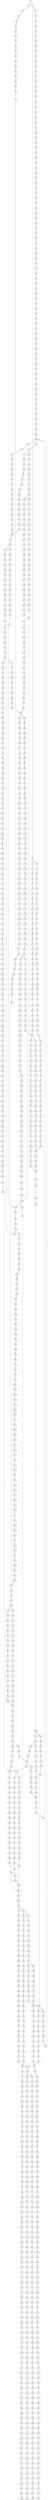 strict digraph  {
	S0 -> S1 [ label = T ];
	S0 -> S2 [ label = G ];
	S1 -> S3 [ label = G ];
	S1 -> S4 [ label = C ];
	S2 -> S5 [ label = T ];
	S3 -> S6 [ label = A ];
	S4 -> S7 [ label = C ];
	S4 -> S8 [ label = T ];
	S5 -> S9 [ label = C ];
	S6 -> S10 [ label = C ];
	S7 -> S11 [ label = C ];
	S8 -> S12 [ label = C ];
	S9 -> S13 [ label = C ];
	S10 -> S14 [ label = T ];
	S11 -> S15 [ label = T ];
	S12 -> S16 [ label = T ];
	S13 -> S17 [ label = G ];
	S14 -> S18 [ label = G ];
	S15 -> S19 [ label = T ];
	S16 -> S20 [ label = C ];
	S17 -> S21 [ label = C ];
	S18 -> S22 [ label = T ];
	S19 -> S23 [ label = C ];
	S20 -> S24 [ label = C ];
	S21 -> S25 [ label = C ];
	S22 -> S26 [ label = A ];
	S23 -> S27 [ label = G ];
	S24 -> S28 [ label = G ];
	S25 -> S29 [ label = G ];
	S26 -> S30 [ label = C ];
	S27 -> S31 [ label = C ];
	S28 -> S32 [ label = T ];
	S29 -> S33 [ label = C ];
	S30 -> S34 [ label = A ];
	S31 -> S35 [ label = A ];
	S32 -> S36 [ label = A ];
	S33 -> S37 [ label = A ];
	S34 -> S38 [ label = C ];
	S35 -> S39 [ label = C ];
	S36 -> S40 [ label = C ];
	S37 -> S41 [ label = C ];
	S38 -> S42 [ label = T ];
	S39 -> S43 [ label = G ];
	S40 -> S44 [ label = A ];
	S41 -> S45 [ label = G ];
	S42 -> S46 [ label = T ];
	S43 -> S47 [ label = T ];
	S44 -> S48 [ label = T ];
	S45 -> S49 [ label = C ];
	S46 -> S50 [ label = G ];
	S47 -> S51 [ label = G ];
	S48 -> S52 [ label = G ];
	S49 -> S53 [ label = G ];
	S50 -> S54 [ label = G ];
	S51 -> S55 [ label = G ];
	S52 -> S56 [ label = G ];
	S53 -> S57 [ label = C ];
	S54 -> S58 [ label = A ];
	S55 -> S59 [ label = C ];
	S56 -> S60 [ label = C ];
	S57 -> S61 [ label = A ];
	S58 -> S62 [ label = G ];
	S59 -> S63 [ label = G ];
	S60 -> S64 [ label = G ];
	S61 -> S65 [ label = G ];
	S62 -> S66 [ label = A ];
	S63 -> S67 [ label = T ];
	S64 -> S68 [ label = C ];
	S65 -> S69 [ label = C ];
	S66 -> S70 [ label = C ];
	S67 -> S71 [ label = C ];
	S68 -> S72 [ label = C ];
	S69 -> S73 [ label = C ];
	S70 -> S74 [ label = C ];
	S71 -> S75 [ label = C ];
	S72 -> S76 [ label = C ];
	S73 -> S77 [ label = G ];
	S74 -> S78 [ label = C ];
	S75 -> S79 [ label = C ];
	S76 -> S80 [ label = C ];
	S77 -> S81 [ label = G ];
	S78 -> S82 [ label = C ];
	S79 -> S83 [ label = C ];
	S80 -> S84 [ label = C ];
	S81 -> S85 [ label = C ];
	S81 -> S86 [ label = T ];
	S82 -> S87 [ label = C ];
	S83 -> S88 [ label = A ];
	S84 -> S89 [ label = A ];
	S85 -> S90 [ label = A ];
	S86 -> S91 [ label = G ];
	S87 -> S92 [ label = C ];
	S88 -> S93 [ label = C ];
	S89 -> S94 [ label = C ];
	S90 -> S95 [ label = C ];
	S91 -> S96 [ label = G ];
	S92 -> S97 [ label = T ];
	S93 -> S98 [ label = T ];
	S94 -> S99 [ label = T ];
	S95 -> S100 [ label = T ];
	S96 -> S101 [ label = A ];
	S97 -> S102 [ label = T ];
	S98 -> S103 [ label = T ];
	S99 -> S104 [ label = T ];
	S100 -> S105 [ label = T ];
	S101 -> S106 [ label = A ];
	S102 -> S107 [ label = C ];
	S103 -> S108 [ label = G ];
	S104 -> S109 [ label = T ];
	S105 -> S110 [ label = C ];
	S106 -> S111 [ label = G ];
	S107 -> S112 [ label = A ];
	S108 -> S113 [ label = A ];
	S109 -> S114 [ label = A ];
	S110 -> S115 [ label = A ];
	S111 -> S116 [ label = A ];
	S112 -> S117 [ label = G ];
	S113 -> S118 [ label = G ];
	S114 -> S119 [ label = G ];
	S115 -> S120 [ label = G ];
	S116 -> S121 [ label = A ];
	S117 -> S122 [ label = A ];
	S118 -> S123 [ label = C ];
	S119 -> S124 [ label = C ];
	S120 -> S125 [ label = C ];
	S121 -> S126 [ label = C ];
	S122 -> S127 [ label = G ];
	S123 -> S128 [ label = C ];
	S124 -> S129 [ label = C ];
	S125 -> S130 [ label = C ];
	S126 -> S131 [ label = G ];
	S127 -> S132 [ label = G ];
	S128 -> S133 [ label = G ];
	S129 -> S134 [ label = G ];
	S130 -> S135 [ label = G ];
	S131 -> S136 [ label = G ];
	S132 -> S137 [ label = T ];
	S133 -> S138 [ label = C ];
	S134 -> S139 [ label = T ];
	S135 -> S140 [ label = C ];
	S136 -> S141 [ label = C ];
	S137 -> S142 [ label = C ];
	S138 -> S143 [ label = C ];
	S139 -> S144 [ label = C ];
	S140 -> S145 [ label = C ];
	S141 -> S146 [ label = A ];
	S142 -> S147 [ label = C ];
	S143 -> S148 [ label = C ];
	S144 -> S149 [ label = C ];
	S145 -> S150 [ label = C ];
	S146 -> S151 [ label = C ];
	S147 -> S152 [ label = C ];
	S148 -> S153 [ label = C ];
	S149 -> S154 [ label = C ];
	S150 -> S155 [ label = C ];
	S151 -> S156 [ label = C ];
	S151 -> S157 [ label = T ];
	S152 -> S158 [ label = T ];
	S153 -> S159 [ label = T ];
	S154 -> S160 [ label = A ];
	S155 -> S159 [ label = T ];
	S156 -> S161 [ label = G ];
	S157 -> S162 [ label = G ];
	S158 -> S163 [ label = T ];
	S159 -> S164 [ label = T ];
	S159 -> S165 [ label = C ];
	S160 -> S166 [ label = C ];
	S161 -> S167 [ label = G ];
	S162 -> S168 [ label = G ];
	S163 -> S169 [ label = C ];
	S164 -> S170 [ label = C ];
	S165 -> S171 [ label = C ];
	S166 -> S172 [ label = C ];
	S167 -> S173 [ label = G ];
	S168 -> S174 [ label = G ];
	S169 -> S175 [ label = T ];
	S170 -> S176 [ label = A ];
	S171 -> S177 [ label = A ];
	S172 -> S178 [ label = A ];
	S173 -> S179 [ label = A ];
	S174 -> S180 [ label = A ];
	S175 -> S181 [ label = C ];
	S176 -> S182 [ label = C ];
	S177 -> S183 [ label = C ];
	S178 -> S184 [ label = C ];
	S179 -> S185 [ label = A ];
	S180 -> S186 [ label = A ];
	S181 -> S187 [ label = G ];
	S182 -> S188 [ label = G ];
	S183 -> S189 [ label = C ];
	S184 -> S190 [ label = C ];
	S185 -> S191 [ label = T ];
	S186 -> S192 [ label = C ];
	S187 -> S193 [ label = T ];
	S188 -> S194 [ label = C ];
	S189 -> S195 [ label = C ];
	S190 -> S196 [ label = G ];
	S191 -> S197 [ label = T ];
	S192 -> S198 [ label = T ];
	S193 -> S199 [ label = A ];
	S194 -> S200 [ label = T ];
	S195 -> S201 [ label = G ];
	S196 -> S202 [ label = A ];
	S197 -> S203 [ label = G ];
	S198 -> S204 [ label = G ];
	S199 -> S205 [ label = C ];
	S200 -> S206 [ label = C ];
	S201 -> S207 [ label = C ];
	S202 -> S208 [ label = T ];
	S203 -> S209 [ label = A ];
	S204 -> S210 [ label = G ];
	S205 -> S211 [ label = G ];
	S206 -> S212 [ label = C ];
	S207 -> S213 [ label = C ];
	S208 -> S214 [ label = C ];
	S209 -> S215 [ label = A ];
	S210 -> S216 [ label = A ];
	S211 -> S217 [ label = G ];
	S212 -> S218 [ label = G ];
	S213 -> S219 [ label = G ];
	S214 -> S220 [ label = G ];
	S215 -> S221 [ label = C ];
	S216 -> S222 [ label = C ];
	S217 -> S223 [ label = C ];
	S218 -> S224 [ label = G ];
	S219 -> S225 [ label = G ];
	S220 -> S226 [ label = G ];
	S221 -> S227 [ label = C ];
	S222 -> S228 [ label = C ];
	S223 -> S229 [ label = T ];
	S224 -> S230 [ label = T ];
	S225 -> S231 [ label = T ];
	S226 -> S232 [ label = T ];
	S227 -> S233 [ label = C ];
	S228 -> S234 [ label = C ];
	S229 -> S235 [ label = A ];
	S230 -> S236 [ label = T ];
	S231 -> S237 [ label = C ];
	S232 -> S238 [ label = T ];
	S233 -> S239 [ label = G ];
	S234 -> S240 [ label = G ];
	S235 -> S241 [ label = C ];
	S236 -> S242 [ label = G ];
	S237 -> S243 [ label = C ];
	S238 -> S244 [ label = C ];
	S239 -> S245 [ label = T ];
	S240 -> S246 [ label = T ];
	S241 -> S247 [ label = T ];
	S242 -> S248 [ label = C ];
	S243 -> S249 [ label = C ];
	S244 -> S250 [ label = C ];
	S245 -> S251 [ label = C ];
	S246 -> S252 [ label = C ];
	S247 -> S253 [ label = G ];
	S248 -> S254 [ label = A ];
	S249 -> S255 [ label = A ];
	S250 -> S256 [ label = A ];
	S251 -> S257 [ label = T ];
	S252 -> S258 [ label = T ];
	S253 -> S259 [ label = G ];
	S254 -> S260 [ label = C ];
	S255 -> S261 [ label = G ];
	S256 -> S262 [ label = G ];
	S257 -> S263 [ label = C ];
	S258 -> S264 [ label = C ];
	S259 -> S265 [ label = T ];
	S260 -> S266 [ label = T ];
	S261 -> S267 [ label = T ];
	S262 -> S268 [ label = T ];
	S263 -> S269 [ label = G ];
	S264 -> S269 [ label = G ];
	S265 -> S270 [ label = G ];
	S266 -> S271 [ label = G ];
	S267 -> S272 [ label = G ];
	S268 -> S273 [ label = G ];
	S269 -> S274 [ label = G ];
	S270 -> S275 [ label = C ];
	S271 -> S276 [ label = G ];
	S272 -> S277 [ label = G ];
	S273 -> S278 [ label = G ];
	S274 -> S279 [ label = C ];
	S275 -> S280 [ label = T ];
	S276 -> S281 [ label = T ];
	S277 -> S282 [ label = T ];
	S278 -> S283 [ label = T ];
	S279 -> S284 [ label = A ];
	S280 -> S285 [ label = A ];
	S281 -> S286 [ label = C ];
	S282 -> S287 [ label = C ];
	S283 -> S288 [ label = C ];
	S284 -> S289 [ label = C ];
	S285 -> S290 [ label = C ];
	S286 -> S291 [ label = G ];
	S287 -> S292 [ label = G ];
	S288 -> S292 [ label = G ];
	S289 -> S293 [ label = C ];
	S290 -> S294 [ label = T ];
	S291 -> S295 [ label = T ];
	S292 -> S296 [ label = T ];
	S293 -> S297 [ label = G ];
	S294 -> S298 [ label = G ];
	S295 -> S299 [ label = C ];
	S296 -> S300 [ label = C ];
	S297 -> S301 [ label = A ];
	S298 -> S302 [ label = T ];
	S299 -> S303 [ label = C ];
	S300 -> S304 [ label = C ];
	S301 -> S305 [ label = G ];
	S301 -> S306 [ label = A ];
	S302 -> S307 [ label = A ];
	S303 -> S308 [ label = G ];
	S304 -> S308 [ label = G ];
	S305 -> S309 [ label = T ];
	S306 -> S310 [ label = T ];
	S307 -> S311 [ label = A ];
	S308 -> S312 [ label = T ];
	S309 -> S313 [ label = C ];
	S310 -> S314 [ label = G ];
	S311 -> S315 [ label = C ];
	S312 -> S316 [ label = C ];
	S313 -> S317 [ label = C ];
	S314 -> S318 [ label = T ];
	S315 -> S319 [ label = A ];
	S316 -> S320 [ label = A ];
	S317 -> S321 [ label = A ];
	S317 -> S322 [ label = T ];
	S318 -> S323 [ label = A ];
	S319 -> S324 [ label = C ];
	S320 -> S325 [ label = C ];
	S321 -> S326 [ label = G ];
	S322 -> S327 [ label = C ];
	S323 -> S328 [ label = G ];
	S324 -> S329 [ label = A ];
	S325 -> S330 [ label = C ];
	S326 -> S331 [ label = T ];
	S326 -> S332 [ label = C ];
	S327 -> S333 [ label = G ];
	S328 -> S334 [ label = T ];
	S329 -> S335 [ label = C ];
	S330 -> S336 [ label = C ];
	S330 -> S337 [ label = G ];
	S331 -> S338 [ label = A ];
	S332 -> S339 [ label = T ];
	S333 -> S340 [ label = A ];
	S334 -> S341 [ label = T ];
	S335 -> S342 [ label = G ];
	S336 -> S343 [ label = T ];
	S337 -> S344 [ label = A ];
	S338 -> S345 [ label = G ];
	S339 -> S346 [ label = T ];
	S340 -> S347 [ label = A ];
	S341 -> S348 [ label = T ];
	S342 -> S349 [ label = C ];
	S343 -> S350 [ label = G ];
	S344 -> S351 [ label = A ];
	S344 -> S352 [ label = G ];
	S345 -> S353 [ label = G ];
	S346 -> S354 [ label = C ];
	S347 -> S355 [ label = C ];
	S348 -> S356 [ label = C ];
	S349 -> S357 [ label = T ];
	S350 -> S358 [ label = T ];
	S351 -> S359 [ label = T ];
	S352 -> S360 [ label = T ];
	S353 -> S361 [ label = G ];
	S354 -> S362 [ label = A ];
	S355 -> S363 [ label = T ];
	S356 -> S364 [ label = A ];
	S357 -> S365 [ label = C ];
	S358 -> S366 [ label = C ];
	S359 -> S367 [ label = C ];
	S360 -> S368 [ label = C ];
	S361 -> S369 [ label = T ];
	S362 -> S370 [ label = C ];
	S363 -> S371 [ label = T ];
	S364 -> S372 [ label = C ];
	S365 -> S373 [ label = C ];
	S366 -> S374 [ label = C ];
	S367 -> S375 [ label = C ];
	S368 -> S317 [ label = C ];
	S369 -> S376 [ label = C ];
	S370 -> S377 [ label = G ];
	S371 -> S378 [ label = C ];
	S372 -> S379 [ label = T ];
	S373 -> S380 [ label = T ];
	S374 -> S381 [ label = T ];
	S375 -> S382 [ label = T ];
	S376 -> S383 [ label = A ];
	S377 -> S384 [ label = C ];
	S378 -> S385 [ label = A ];
	S379 -> S386 [ label = C ];
	S380 -> S387 [ label = A ];
	S381 -> S388 [ label = T ];
	S382 -> S389 [ label = C ];
	S383 -> S390 [ label = C ];
	S384 -> S391 [ label = C ];
	S385 -> S392 [ label = A ];
	S386 -> S393 [ label = C ];
	S387 -> S394 [ label = G ];
	S388 -> S395 [ label = G ];
	S389 -> S396 [ label = G ];
	S390 -> S397 [ label = T ];
	S391 -> S398 [ label = C ];
	S392 -> S399 [ label = C ];
	S393 -> S400 [ label = T ];
	S394 -> S401 [ label = A ];
	S395 -> S402 [ label = A ];
	S395 -> S403 [ label = T ];
	S396 -> S404 [ label = A ];
	S397 -> S405 [ label = C ];
	S398 -> S406 [ label = T ];
	S399 -> S407 [ label = C ];
	S399 -> S408 [ label = T ];
	S400 -> S409 [ label = T ];
	S401 -> S410 [ label = A ];
	S402 -> S411 [ label = A ];
	S403 -> S412 [ label = A ];
	S404 -> S413 [ label = A ];
	S405 -> S414 [ label = G ];
	S406 -> S415 [ label = T ];
	S407 -> S416 [ label = G ];
	S408 -> S417 [ label = G ];
	S409 -> S418 [ label = T ];
	S410 -> S419 [ label = C ];
	S411 -> S420 [ label = C ];
	S412 -> S421 [ label = G ];
	S413 -> S422 [ label = C ];
	S414 -> S423 [ label = C ];
	S415 -> S424 [ label = C ];
	S416 -> S425 [ label = G ];
	S417 -> S426 [ label = G ];
	S417 -> S427 [ label = C ];
	S418 -> S428 [ label = C ];
	S419 -> S429 [ label = T ];
	S420 -> S430 [ label = T ];
	S421 -> S431 [ label = G ];
	S422 -> S363 [ label = T ];
	S423 -> S432 [ label = T ];
	S424 -> S433 [ label = A ];
	S425 -> S434 [ label = C ];
	S426 -> S435 [ label = C ];
	S427 -> S436 [ label = C ];
	S428 -> S437 [ label = A ];
	S429 -> S438 [ label = T ];
	S430 -> S439 [ label = T ];
	S431 -> S440 [ label = A ];
	S432 -> S441 [ label = T ];
	S433 -> S442 [ label = T ];
	S434 -> S443 [ label = C ];
	S435 -> S444 [ label = C ];
	S436 -> S445 [ label = C ];
	S437 -> S446 [ label = T ];
	S438 -> S447 [ label = C ];
	S439 -> S448 [ label = C ];
	S440 -> S449 [ label = G ];
	S441 -> S450 [ label = C ];
	S442 -> S451 [ label = C ];
	S443 -> S452 [ label = C ];
	S444 -> S453 [ label = C ];
	S445 -> S454 [ label = T ];
	S446 -> S455 [ label = C ];
	S447 -> S456 [ label = A ];
	S448 -> S457 [ label = A ];
	S449 -> S458 [ label = A ];
	S450 -> S459 [ label = A ];
	S451 -> S460 [ label = C ];
	S452 -> S461 [ label = A ];
	S453 -> S462 [ label = A ];
	S454 -> S463 [ label = A ];
	S455 -> S464 [ label = C ];
	S456 -> S465 [ label = A ];
	S457 -> S466 [ label = A ];
	S458 -> S467 [ label = G ];
	S459 -> S468 [ label = T ];
	S460 -> S469 [ label = A ];
	S461 -> S470 [ label = G ];
	S462 -> S471 [ label = G ];
	S463 -> S472 [ label = G ];
	S464 -> S473 [ label = A ];
	S465 -> S399 [ label = C ];
	S466 -> S399 [ label = C ];
	S467 -> S474 [ label = G ];
	S468 -> S475 [ label = C ];
	S469 -> S476 [ label = G ];
	S470 -> S477 [ label = T ];
	S471 -> S478 [ label = G ];
	S472 -> S479 [ label = G ];
	S473 -> S480 [ label = G ];
	S474 -> S481 [ label = T ];
	S475 -> S482 [ label = C ];
	S476 -> S483 [ label = A ];
	S477 -> S484 [ label = T ];
	S478 -> S485 [ label = T ];
	S479 -> S486 [ label = T ];
	S480 -> S483 [ label = A ];
	S481 -> S487 [ label = C ];
	S482 -> S488 [ label = A ];
	S483 -> S489 [ label = A ];
	S484 -> S490 [ label = G ];
	S485 -> S491 [ label = G ];
	S486 -> S492 [ label = G ];
	S487 -> S493 [ label = C ];
	S488 -> S476 [ label = G ];
	S489 -> S494 [ label = C ];
	S490 -> S495 [ label = T ];
	S491 -> S496 [ label = C ];
	S491 -> S497 [ label = G ];
	S492 -> S498 [ label = T ];
	S493 -> S499 [ label = C ];
	S494 -> S500 [ label = C ];
	S495 -> S501 [ label = G ];
	S496 -> S502 [ label = G ];
	S497 -> S503 [ label = G ];
	S498 -> S504 [ label = G ];
	S499 -> S505 [ label = A ];
	S499 -> S506 [ label = G ];
	S500 -> S507 [ label = A ];
	S500 -> S508 [ label = G ];
	S501 -> S509 [ label = C ];
	S502 -> S510 [ label = C ];
	S503 -> S511 [ label = C ];
	S504 -> S512 [ label = C ];
	S505 -> S513 [ label = G ];
	S506 -> S514 [ label = G ];
	S507 -> S515 [ label = G ];
	S507 -> S516 [ label = C ];
	S508 -> S517 [ label = G ];
	S509 -> S518 [ label = G ];
	S510 -> S519 [ label = G ];
	S511 -> S520 [ label = T ];
	S512 -> S521 [ label = G ];
	S513 -> S522 [ label = A ];
	S514 -> S523 [ label = A ];
	S515 -> S524 [ label = A ];
	S516 -> S525 [ label = C ];
	S517 -> S526 [ label = A ];
	S518 -> S527 [ label = T ];
	S519 -> S528 [ label = T ];
	S520 -> S529 [ label = T ];
	S521 -> S530 [ label = T ];
	S522 -> S531 [ label = G ];
	S523 -> S532 [ label = G ];
	S524 -> S533 [ label = C ];
	S525 -> S534 [ label = A ];
	S526 -> S535 [ label = C ];
	S527 -> S536 [ label = C ];
	S528 -> S537 [ label = C ];
	S529 -> S538 [ label = C ];
	S530 -> S539 [ label = C ];
	S531 -> S540 [ label = C ];
	S532 -> S541 [ label = G ];
	S533 -> S542 [ label = T ];
	S534 -> S543 [ label = C ];
	S535 -> S544 [ label = G ];
	S536 -> S545 [ label = G ];
	S537 -> S546 [ label = G ];
	S538 -> S547 [ label = G ];
	S539 -> S548 [ label = G ];
	S540 -> S549 [ label = C ];
	S541 -> S550 [ label = C ];
	S542 -> S551 [ label = C ];
	S543 -> S552 [ label = C ];
	S544 -> S553 [ label = C ];
	S545 -> S554 [ label = A ];
	S546 -> S555 [ label = T ];
	S547 -> S556 [ label = A ];
	S548 -> S554 [ label = A ];
	S549 -> S557 [ label = A ];
	S550 -> S558 [ label = G ];
	S551 -> S559 [ label = C ];
	S552 -> S560 [ label = C ];
	S553 -> S561 [ label = C ];
	S554 -> S562 [ label = A ];
	S555 -> S563 [ label = G ];
	S556 -> S564 [ label = A ];
	S557 -> S565 [ label = C ];
	S558 -> S566 [ label = T ];
	S559 -> S567 [ label = C ];
	S560 -> S568 [ label = C ];
	S561 -> S569 [ label = C ];
	S562 -> S570 [ label = C ];
	S563 -> S571 [ label = C ];
	S564 -> S572 [ label = C ];
	S565 -> S573 [ label = G ];
	S566 -> S574 [ label = G ];
	S567 -> S575 [ label = A ];
	S568 -> S576 [ label = T ];
	S569 -> S577 [ label = A ];
	S570 -> S578 [ label = C ];
	S570 -> S579 [ label = A ];
	S571 -> S580 [ label = A ];
	S572 -> S581 [ label = A ];
	S573 -> S582 [ label = G ];
	S574 -> S583 [ label = G ];
	S575 -> S584 [ label = T ];
	S576 -> S585 [ label = T ];
	S577 -> S586 [ label = T ];
	S578 -> S587 [ label = T ];
	S579 -> S588 [ label = C ];
	S580 -> S589 [ label = T ];
	S581 -> S590 [ label = C ];
	S582 -> S591 [ label = T ];
	S583 -> S592 [ label = T ];
	S584 -> S593 [ label = C ];
	S585 -> S594 [ label = C ];
	S586 -> S595 [ label = C ];
	S587 -> S596 [ label = T ];
	S588 -> S597 [ label = C ];
	S589 -> S598 [ label = C ];
	S590 -> S599 [ label = G ];
	S591 -> S600 [ label = T ];
	S592 -> S601 [ label = A ];
	S593 -> S602 [ label = T ];
	S594 -> S603 [ label = C ];
	S594 -> S604 [ label = G ];
	S595 -> S605 [ label = G ];
	S596 -> S606 [ label = C ];
	S597 -> S607 [ label = C ];
	S598 -> S608 [ label = C ];
	S599 -> S609 [ label = C ];
	S600 -> S610 [ label = A ];
	S601 -> S611 [ label = T ];
	S602 -> S612 [ label = G ];
	S603 -> S613 [ label = T ];
	S604 -> S614 [ label = A ];
	S605 -> S615 [ label = T ];
	S606 -> S616 [ label = G ];
	S607 -> S617 [ label = G ];
	S608 -> S618 [ label = G ];
	S609 -> S619 [ label = G ];
	S610 -> S620 [ label = C ];
	S611 -> S621 [ label = G ];
	S612 -> S622 [ label = C ];
	S613 -> S623 [ label = G ];
	S614 -> S624 [ label = T ];
	S615 -> S625 [ label = C ];
	S616 -> S626 [ label = T ];
	S617 -> S627 [ label = T ];
	S618 -> S628 [ label = C ];
	S619 -> S629 [ label = C ];
	S620 -> S630 [ label = T ];
	S621 -> S631 [ label = A ];
	S622 -> S632 [ label = C ];
	S623 -> S633 [ label = T ];
	S624 -> S634 [ label = C ];
	S625 -> S635 [ label = C ];
	S626 -> S636 [ label = A ];
	S627 -> S637 [ label = A ];
	S628 -> S638 [ label = A ];
	S629 -> S639 [ label = A ];
	S630 -> S640 [ label = G ];
	S631 -> S641 [ label = G ];
	S632 -> S642 [ label = A ];
	S633 -> S643 [ label = C ];
	S634 -> S644 [ label = G ];
	S635 -> S645 [ label = T ];
	S636 -> S646 [ label = C ];
	S637 -> S647 [ label = C ];
	S638 -> S648 [ label = C ];
	S639 -> S649 [ label = C ];
	S640 -> S650 [ label = C ];
	S641 -> S651 [ label = C ];
	S642 -> S652 [ label = G ];
	S643 -> S653 [ label = C ];
	S644 -> S654 [ label = T ];
	S645 -> S655 [ label = C ];
	S646 -> S656 [ label = T ];
	S647 -> S657 [ label = G ];
	S648 -> S658 [ label = G ];
	S649 -> S659 [ label = G ];
	S650 -> S660 [ label = A ];
	S651 -> S661 [ label = G ];
	S652 -> S662 [ label = T ];
	S653 -> S663 [ label = T ];
	S654 -> S664 [ label = T ];
	S655 -> S665 [ label = T ];
	S656 -> S666 [ label = T ];
	S657 -> S667 [ label = T ];
	S658 -> S668 [ label = T ];
	S659 -> S669 [ label = T ];
	S660 -> S670 [ label = G ];
	S661 -> S671 [ label = G ];
	S662 -> S672 [ label = C ];
	S663 -> S673 [ label = T ];
	S664 -> S674 [ label = T ];
	S665 -> S675 [ label = T ];
	S666 -> S676 [ label = C ];
	S667 -> S677 [ label = C ];
	S668 -> S678 [ label = C ];
	S669 -> S679 [ label = C ];
	S670 -> S680 [ label = A ];
	S671 -> S681 [ label = T ];
	S672 -> S682 [ label = G ];
	S673 -> S395 [ label = G ];
	S674 -> S683 [ label = G ];
	S675 -> S684 [ label = C ];
	S676 -> S685 [ label = A ];
	S677 -> S686 [ label = C ];
	S678 -> S687 [ label = G ];
	S679 -> S688 [ label = C ];
	S680 -> S689 [ label = C ];
	S681 -> S690 [ label = C ];
	S682 -> S691 [ label = T ];
	S683 -> S692 [ label = T ];
	S684 -> S693 [ label = T ];
	S685 -> S694 [ label = A ];
	S686 -> S695 [ label = A ];
	S687 -> S696 [ label = A ];
	S688 -> S697 [ label = A ];
	S689 -> S698 [ label = G ];
	S690 -> S699 [ label = G ];
	S691 -> S700 [ label = A ];
	S692 -> S701 [ label = A ];
	S693 -> S702 [ label = C ];
	S694 -> S703 [ label = G ];
	S695 -> S704 [ label = G ];
	S696 -> S705 [ label = G ];
	S697 -> S706 [ label = G ];
	S698 -> S707 [ label = G ];
	S699 -> S708 [ label = C ];
	S700 -> S709 [ label = A ];
	S701 -> S710 [ label = G ];
	S702 -> S711 [ label = G ];
	S703 -> S712 [ label = C ];
	S704 -> S713 [ label = C ];
	S705 -> S714 [ label = C ];
	S706 -> S715 [ label = C ];
	S707 -> S716 [ label = A ];
	S708 -> S717 [ label = A ];
	S709 -> S718 [ label = G ];
	S710 -> S719 [ label = G ];
	S711 -> S720 [ label = G ];
	S712 -> S721 [ label = G ];
	S713 -> S722 [ label = G ];
	S714 -> S723 [ label = G ];
	S715 -> S724 [ label = T ];
	S715 -> S722 [ label = G ];
	S716 -> S725 [ label = C ];
	S717 -> S726 [ label = C ];
	S718 -> S727 [ label = A ];
	S719 -> S728 [ label = A ];
	S720 -> S729 [ label = A ];
	S721 -> S730 [ label = A ];
	S722 -> S731 [ label = A ];
	S723 -> S732 [ label = A ];
	S724 -> S733 [ label = T ];
	S725 -> S734 [ label = A ];
	S726 -> S735 [ label = G ];
	S727 -> S736 [ label = C ];
	S728 -> S737 [ label = A ];
	S729 -> S738 [ label = G ];
	S730 -> S739 [ label = G ];
	S731 -> S740 [ label = G ];
	S732 -> S741 [ label = G ];
	S733 -> S354 [ label = C ];
	S734 -> S742 [ label = C ];
	S735 -> S743 [ label = C ];
	S736 -> S744 [ label = G ];
	S737 -> S745 [ label = A ];
	S738 -> S746 [ label = A ];
	S739 -> S747 [ label = T ];
	S740 -> S748 [ label = T ];
	S741 -> S749 [ label = T ];
	S742 -> S750 [ label = A ];
	S743 -> S751 [ label = G ];
	S744 -> S752 [ label = G ];
	S745 -> S753 [ label = G ];
	S746 -> S754 [ label = G ];
	S747 -> S755 [ label = C ];
	S748 -> S756 [ label = C ];
	S749 -> S757 [ label = C ];
	S750 -> S758 [ label = C ];
	S751 -> S759 [ label = C ];
	S752 -> S760 [ label = C ];
	S753 -> S761 [ label = G ];
	S754 -> S762 [ label = G ];
	S755 -> S763 [ label = C ];
	S756 -> S764 [ label = C ];
	S756 -> S765 [ label = T ];
	S757 -> S766 [ label = G ];
	S758 -> S767 [ label = C ];
	S759 -> S768 [ label = G ];
	S760 -> S769 [ label = T ];
	S761 -> S770 [ label = T ];
	S762 -> S771 [ label = T ];
	S763 -> S772 [ label = C ];
	S764 -> S772 [ label = C ];
	S765 -> S773 [ label = C ];
	S766 -> S774 [ label = A ];
	S767 -> S775 [ label = T ];
	S768 -> S776 [ label = G ];
	S769 -> S777 [ label = C ];
	S770 -> S778 [ label = C ];
	S771 -> S779 [ label = C ];
	S772 -> S780 [ label = T ];
	S772 -> S781 [ label = G ];
	S773 -> S782 [ label = G ];
	S774 -> S783 [ label = A ];
	S775 -> S784 [ label = C ];
	S776 -> S785 [ label = C ];
	S777 -> S786 [ label = T ];
	S778 -> S787 [ label = C ];
	S779 -> S493 [ label = C ];
	S780 -> S788 [ label = C ];
	S781 -> S789 [ label = C ];
	S782 -> S790 [ label = T ];
	S783 -> S791 [ label = C ];
	S784 -> S792 [ label = T ];
	S785 -> S793 [ label = T ];
	S786 -> S794 [ label = C ];
	S787 -> S795 [ label = C ];
	S788 -> S796 [ label = C ];
	S789 -> S797 [ label = C ];
	S790 -> S798 [ label = C ];
	S791 -> S799 [ label = C ];
	S792 -> S800 [ label = A ];
	S793 -> S801 [ label = G ];
	S794 -> S802 [ label = G ];
	S795 -> S803 [ label = G ];
	S796 -> S804 [ label = G ];
	S797 -> S805 [ label = T ];
	S798 -> S806 [ label = T ];
	S799 -> S807 [ label = T ];
	S800 -> S808 [ label = G ];
	S801 -> S809 [ label = G ];
	S802 -> S810 [ label = A ];
	S803 -> S811 [ label = A ];
	S804 -> S812 [ label = G ];
	S805 -> S813 [ label = G ];
	S806 -> S814 [ label = G ];
	S807 -> S815 [ label = G ];
	S808 -> S816 [ label = A ];
	S809 -> S817 [ label = A ];
	S810 -> S818 [ label = A ];
	S811 -> S819 [ label = A ];
	S812 -> S820 [ label = T ];
	S813 -> S821 [ label = T ];
	S814 -> S822 [ label = T ];
	S815 -> S823 [ label = T ];
	S816 -> S824 [ label = A ];
	S817 -> S825 [ label = A ];
	S818 -> S826 [ label = G ];
	S819 -> S827 [ label = G ];
	S820 -> S828 [ label = C ];
	S821 -> S829 [ label = C ];
	S822 -> S830 [ label = T ];
	S823 -> S831 [ label = C ];
	S824 -> S832 [ label = C ];
	S825 -> S833 [ label = T ];
	S826 -> S834 [ label = T ];
	S827 -> S835 [ label = T ];
	S828 -> S836 [ label = T ];
	S829 -> S837 [ label = G ];
	S830 -> S838 [ label = C ];
	S831 -> S839 [ label = G ];
	S832 -> S840 [ label = G ];
	S833 -> S841 [ label = G ];
	S834 -> S842 [ label = C ];
	S835 -> S843 [ label = C ];
	S836 -> S844 [ label = G ];
	S837 -> S845 [ label = C ];
	S838 -> S846 [ label = C ];
	S839 -> S847 [ label = C ];
	S840 -> S848 [ label = A ];
	S841 -> S849 [ label = G ];
	S842 -> S850 [ label = G ];
	S843 -> S851 [ label = G ];
	S844 -> S852 [ label = G ];
	S845 -> S853 [ label = G ];
	S846 -> S854 [ label = G ];
	S847 -> S855 [ label = G ];
	S848 -> S856 [ label = G ];
	S849 -> S857 [ label = G ];
	S850 -> S858 [ label = C ];
	S851 -> S859 [ label = A ];
	S852 -> S860 [ label = A ];
	S853 -> S861 [ label = C ];
	S854 -> S862 [ label = T ];
	S855 -> S861 [ label = C ];
	S856 -> S863 [ label = G ];
	S857 -> S864 [ label = G ];
	S858 -> S865 [ label = G ];
	S859 -> S866 [ label = G ];
	S860 -> S867 [ label = G ];
	S861 -> S868 [ label = G ];
	S861 -> S869 [ label = A ];
	S862 -> S870 [ label = G ];
	S863 -> S871 [ label = T ];
	S864 -> S872 [ label = T ];
	S865 -> S873 [ label = G ];
	S866 -> S874 [ label = G ];
	S867 -> S875 [ label = G ];
	S868 -> S876 [ label = A ];
	S869 -> S877 [ label = A ];
	S870 -> S878 [ label = G ];
	S871 -> S879 [ label = G ];
	S872 -> S880 [ label = C ];
	S873 -> S881 [ label = C ];
	S874 -> S882 [ label = T ];
	S875 -> S883 [ label = G ];
	S876 -> S884 [ label = G ];
	S877 -> S885 [ label = C ];
	S878 -> S886 [ label = C ];
	S879 -> S887 [ label = T ];
	S880 -> S888 [ label = C ];
	S881 -> S889 [ label = T ];
	S882 -> S890 [ label = A ];
	S883 -> S891 [ label = T ];
	S884 -> S892 [ label = C ];
	S885 -> S893 [ label = C ];
	S886 -> S894 [ label = C ];
	S887 -> S895 [ label = C ];
	S888 -> S896 [ label = G ];
	S889 -> S897 [ label = A ];
	S890 -> S898 [ label = T ];
	S891 -> S899 [ label = G ];
	S892 -> S900 [ label = A ];
	S893 -> S901 [ label = C ];
	S894 -> S902 [ label = C ];
	S895 -> S903 [ label = C ];
	S896 -> S904 [ label = C ];
	S897 -> S905 [ label = T ];
	S898 -> S906 [ label = A ];
	S899 -> S907 [ label = T ];
	S900 -> S908 [ label = G ];
	S901 -> S909 [ label = G ];
	S902 -> S910 [ label = G ];
	S903 -> S911 [ label = C ];
	S904 -> S912 [ label = C ];
	S905 -> S913 [ label = A ];
	S906 -> S914 [ label = A ];
	S907 -> S915 [ label = T ];
	S908 -> S916 [ label = T ];
	S909 -> S917 [ label = T ];
	S910 -> S918 [ label = T ];
	S911 -> S919 [ label = T ];
	S912 -> S920 [ label = G ];
	S913 -> S921 [ label = G ];
	S914 -> S922 [ label = G ];
	S915 -> S923 [ label = C ];
	S916 -> S924 [ label = G ];
	S917 -> S925 [ label = A ];
	S918 -> S926 [ label = C ];
	S919 -> S927 [ label = G ];
	S920 -> S928 [ label = G ];
	S921 -> S929 [ label = T ];
	S922 -> S930 [ label = T ];
	S923 -> S931 [ label = C ];
	S924 -> S932 [ label = C ];
	S925 -> S933 [ label = C ];
	S926 -> S934 [ label = C ];
	S927 -> S935 [ label = T ];
	S928 -> S936 [ label = A ];
	S929 -> S937 [ label = A ];
	S930 -> S938 [ label = C ];
	S931 -> S939 [ label = A ];
	S932 -> S940 [ label = A ];
	S933 -> S941 [ label = A ];
	S934 -> S942 [ label = A ];
	S935 -> S943 [ label = C ];
	S936 -> S944 [ label = A ];
	S937 -> S945 [ label = G ];
	S938 -> S946 [ label = G ];
	S939 -> S947 [ label = G ];
	S940 -> S948 [ label = A ];
	S941 -> S949 [ label = G ];
	S942 -> S950 [ label = G ];
	S943 -> S951 [ label = C ];
	S944 -> S952 [ label = C ];
	S945 -> S953 [ label = C ];
	S946 -> S954 [ label = T ];
	S947 -> S955 [ label = C ];
	S948 -> S956 [ label = C ];
	S949 -> S957 [ label = C ];
	S950 -> S958 [ label = T ];
	S951 -> S959 [ label = T ];
	S952 -> S960 [ label = T ];
	S953 -> S961 [ label = C ];
	S954 -> S962 [ label = G ];
	S955 -> S963 [ label = A ];
	S956 -> S964 [ label = A ];
	S957 -> S965 [ label = A ];
	S958 -> S966 [ label = A ];
	S959 -> S967 [ label = A ];
	S960 -> S968 [ label = G ];
	S961 -> S969 [ label = G ];
	S962 -> S970 [ label = G ];
	S963 -> S971 [ label = G ];
	S964 -> S972 [ label = G ];
	S965 -> S973 [ label = G ];
	S966 -> S974 [ label = G ];
	S967 -> S975 [ label = C ];
	S968 -> S976 [ label = C ];
	S969 -> S977 [ label = A ];
	S970 -> S978 [ label = T ];
	S971 -> S979 [ label = A ];
	S972 -> S980 [ label = C ];
	S973 -> S981 [ label = G ];
	S974 -> S982 [ label = C ];
	S975 -> S983 [ label = T ];
	S976 -> S984 [ label = A ];
	S977 -> S985 [ label = A ];
	S978 -> S986 [ label = A ];
	S979 -> S987 [ label = T ];
	S980 -> S988 [ label = T ];
	S981 -> S989 [ label = T ];
	S982 -> S990 [ label = T ];
	S983 -> S991 [ label = A ];
	S984 -> S992 [ label = A ];
	S985 -> S993 [ label = A ];
	S986 -> S994 [ label = C ];
	S987 -> S995 [ label = A ];
	S988 -> S996 [ label = A ];
	S989 -> S997 [ label = G ];
	S990 -> S998 [ label = C ];
	S991 -> S999 [ label = C ];
	S992 -> S1000 [ label = C ];
	S993 -> S1001 [ label = C ];
	S994 -> S1002 [ label = C ];
	S995 -> S1003 [ label = A ];
	S996 -> S1004 [ label = C ];
	S997 -> S1005 [ label = C ];
	S998 -> S1006 [ label = C ];
	S999 -> S1007 [ label = C ];
	S1000 -> S1008 [ label = C ];
	S1001 -> S1009 [ label = C ];
	S1002 -> S1010 [ label = G ];
	S1003 -> S1011 [ label = A ];
	S1004 -> S1012 [ label = G ];
	S1005 -> S1013 [ label = A ];
	S1006 -> S1014 [ label = A ];
	S1007 -> S1015 [ label = A ];
	S1008 -> S1016 [ label = A ];
	S1009 -> S1017 [ label = C ];
	S1010 -> S1018 [ label = G ];
	S1011 -> S1019 [ label = A ];
	S1012 -> S1020 [ label = A ];
	S1013 -> S1021 [ label = C ];
	S1014 -> S1022 [ label = C ];
	S1015 -> S1023 [ label = G ];
	S1016 -> S1024 [ label = G ];
	S1017 -> S1025 [ label = C ];
	S1018 -> S1026 [ label = T ];
	S1019 -> S1027 [ label = A ];
	S1020 -> S1028 [ label = G ];
	S1021 -> S1029 [ label = G ];
	S1022 -> S1030 [ label = C ];
	S1023 -> S1031 [ label = G ];
	S1024 -> S1032 [ label = A ];
	S1025 -> S1033 [ label = G ];
	S1026 -> S1034 [ label = G ];
	S1027 -> S1035 [ label = C ];
	S1028 -> S1036 [ label = A ];
	S1029 -> S1037 [ label = C ];
	S1030 -> S1038 [ label = G ];
	S1031 -> S1039 [ label = A ];
	S1032 -> S1040 [ label = A ];
	S1033 -> S1041 [ label = A ];
	S1034 -> S1042 [ label = G ];
	S1035 -> S1043 [ label = T ];
	S1036 -> S1044 [ label = A ];
	S1037 -> S1045 [ label = G ];
	S1038 -> S1046 [ label = G ];
	S1039 -> S1047 [ label = G ];
	S1040 -> S1048 [ label = C ];
	S1041 -> S1049 [ label = C ];
	S1042 -> S1050 [ label = T ];
	S1043 -> S1051 [ label = T ];
	S1044 -> S1052 [ label = C ];
	S1045 -> S1053 [ label = G ];
	S1046 -> S1054 [ label = A ];
	S1047 -> S1055 [ label = A ];
	S1048 -> S1056 [ label = A ];
	S1049 -> S1057 [ label = T ];
	S1050 -> S1058 [ label = T ];
	S1051 -> S1059 [ label = T ];
	S1052 -> S1060 [ label = T ];
	S1053 -> S1061 [ label = T ];
	S1054 -> S1062 [ label = C ];
	S1055 -> S1063 [ label = G ];
	S1056 -> S1064 [ label = G ];
	S1057 -> S1065 [ label = A ];
	S1058 -> S1066 [ label = A ];
	S1059 -> S1067 [ label = G ];
	S1060 -> S1068 [ label = G ];
	S1061 -> S1069 [ label = G ];
	S1062 -> S1070 [ label = G ];
	S1063 -> S1071 [ label = T ];
	S1064 -> S1072 [ label = C ];
	S1065 -> S1073 [ label = G ];
	S1066 -> S1074 [ label = G ];
	S1067 -> S1075 [ label = C ];
	S1068 -> S1076 [ label = G ];
	S1069 -> S1077 [ label = C ];
	S1070 -> S1078 [ label = T ];
	S1071 -> S1079 [ label = C ];
	S1072 -> S1080 [ label = C ];
	S1073 -> S1081 [ label = A ];
	S1074 -> S1082 [ label = A ];
	S1075 -> S1083 [ label = C ];
	S1076 -> S1084 [ label = C ];
	S1077 -> S1085 [ label = C ];
	S1078 -> S1086 [ label = C ];
	S1079 -> S1087 [ label = A ];
	S1080 -> S1088 [ label = G ];
	S1081 -> S1089 [ label = A ];
	S1082 -> S1090 [ label = A ];
	S1083 -> S1091 [ label = G ];
	S1084 -> S1092 [ label = G ];
	S1085 -> S1093 [ label = G ];
	S1086 -> S1094 [ label = G ];
	S1087 -> S1095 [ label = G ];
	S1088 -> S1096 [ label = T ];
	S1089 -> S1097 [ label = T ];
	S1090 -> S1098 [ label = G ];
	S1091 -> S1099 [ label = T ];
	S1092 -> S1100 [ label = C ];
	S1093 -> S1101 [ label = C ];
	S1094 -> S1102 [ label = T ];
	S1095 -> S1103 [ label = G ];
	S1096 -> S1104 [ label = C ];
	S1097 -> S1105 [ label = C ];
	S1098 -> S1106 [ label = G ];
	S1099 -> S1107 [ label = A ];
	S1100 -> S1108 [ label = A ];
	S1101 -> S1109 [ label = A ];
	S1102 -> S1110 [ label = G ];
	S1103 -> S1111 [ label = A ];
	S1104 -> S1112 [ label = C ];
	S1105 -> S1113 [ label = G ];
	S1106 -> S1114 [ label = G ];
	S1107 -> S1115 [ label = G ];
	S1108 -> S1116 [ label = G ];
	S1109 -> S1117 [ label = A ];
	S1110 -> S1118 [ label = A ];
	S1111 -> S1119 [ label = C ];
	S1112 -> S1120 [ label = T ];
	S1113 -> S1121 [ label = G ];
	S1114 -> S1122 [ label = G ];
	S1115 -> S1123 [ label = C ];
	S1116 -> S1124 [ label = C ];
	S1117 -> S1125 [ label = C ];
	S1118 -> S1126 [ label = C ];
	S1119 -> S1127 [ label = C ];
	S1120 -> S1128 [ label = C ];
	S1121 -> S1129 [ label = G ];
	S1122 -> S1130 [ label = G ];
	S1123 -> S1131 [ label = C ];
	S1124 -> S1132 [ label = G ];
	S1125 -> S1133 [ label = C ];
	S1126 -> S1134 [ label = C ];
	S1127 -> S1135 [ label = A ];
	S1128 -> S1136 [ label = T ];
	S1129 -> S1137 [ label = T ];
	S1130 -> S1138 [ label = T ];
	S1131 -> S1139 [ label = G ];
	S1132 -> S1140 [ label = G ];
	S1133 -> S1141 [ label = A ];
	S1134 -> S1142 [ label = G ];
	S1135 -> S1143 [ label = G ];
	S1136 -> S1144 [ label = G ];
	S1137 -> S1145 [ label = A ];
	S1138 -> S1146 [ label = C ];
	S1139 -> S1147 [ label = G ];
	S1140 -> S1148 [ label = G ];
	S1141 -> S1149 [ label = G ];
	S1142 -> S1150 [ label = G ];
	S1143 -> S1151 [ label = T ];
	S1144 -> S1152 [ label = T ];
	S1145 -> S1153 [ label = T ];
	S1146 -> S1154 [ label = C ];
	S1147 -> S1155 [ label = T ];
	S1148 -> S1156 [ label = T ];
	S1149 -> S1157 [ label = T ];
	S1150 -> S1158 [ label = T ];
	S1151 -> S1159 [ label = C ];
	S1152 -> S1160 [ label = C ];
	S1153 -> S1161 [ label = C ];
	S1154 -> S1162 [ label = G ];
	S1155 -> S1163 [ label = G ];
	S1156 -> S1164 [ label = G ];
	S1157 -> S1165 [ label = C ];
	S1158 -> S1166 [ label = C ];
	S1159 -> S1167 [ label = T ];
	S1160 -> S1168 [ label = G ];
	S1161 -> S1169 [ label = C ];
	S1162 -> S1170 [ label = T ];
	S1163 -> S1171 [ label = A ];
	S1164 -> S1172 [ label = C ];
	S1165 -> S1173 [ label = G ];
	S1166 -> S1174 [ label = G ];
	S1167 -> S1175 [ label = C ];
	S1168 -> S1176 [ label = T ];
	S1169 -> S1177 [ label = C ];
	S1170 -> S1178 [ label = C ];
	S1171 -> S1179 [ label = C ];
	S1172 -> S1180 [ label = C ];
	S1173 -> S1181 [ label = C ];
	S1174 -> S1182 [ label = C ];
	S1175 -> S1183 [ label = T ];
	S1176 -> S1184 [ label = G ];
	S1177 -> S1185 [ label = G ];
	S1178 -> S1186 [ label = G ];
	S1179 -> S1187 [ label = G ];
	S1180 -> S1188 [ label = G ];
	S1181 -> S1189 [ label = G ];
	S1182 -> S1190 [ label = G ];
	S1183 -> S1191 [ label = G ];
	S1184 -> S1192 [ label = G ];
	S1185 -> S1193 [ label = A ];
	S1186 -> S1194 [ label = G ];
	S1187 -> S1195 [ label = T ];
	S1188 -> S1196 [ label = C ];
	S1189 -> S1197 [ label = C ];
	S1190 -> S1198 [ label = T ];
	S1191 -> S1199 [ label = T ];
	S1192 -> S1200 [ label = T ];
	S1193 -> S1201 [ label = A ];
	S1194 -> S1202 [ label = A ];
	S1195 -> S1203 [ label = G ];
	S1196 -> S1204 [ label = C ];
	S1197 -> S1205 [ label = A ];
	S1198 -> S1206 [ label = A ];
	S1199 -> S1207 [ label = A ];
	S1200 -> S1208 [ label = A ];
	S1201 -> S1209 [ label = A ];
	S1202 -> S1210 [ label = A ];
	S1203 -> S1211 [ label = G ];
	S1204 -> S1212 [ label = G ];
	S1205 -> S1213 [ label = G ];
	S1206 -> S1214 [ label = G ];
	S1209 -> S1215 [ label = G ];
	S1210 -> S1216 [ label = C ];
	S1211 -> S1217 [ label = G ];
	S1212 -> S1218 [ label = G ];
	S1213 -> S1219 [ label = C ];
	S1214 -> S1220 [ label = C ];
	S1215 -> S1221 [ label = T ];
	S1216 -> S1222 [ label = T ];
	S1217 -> S1223 [ label = T ];
	S1218 -> S1224 [ label = T ];
	S1219 -> S1225 [ label = C ];
	S1220 -> S1226 [ label = C ];
	S1221 -> S1227 [ label = G ];
	S1222 -> S1228 [ label = A ];
	S1223 -> S1229 [ label = A ];
	S1224 -> S1230 [ label = G ];
	S1225 -> S77 [ label = G ];
	S1226 -> S1231 [ label = G ];
	S1227 -> S1232 [ label = T ];
	S1228 -> S1233 [ label = C ];
	S1229 -> S1234 [ label = C ];
	S1230 -> S1235 [ label = G ];
	S1231 -> S1236 [ label = C ];
	S1232 -> S1237 [ label = C ];
	S1233 -> S1238 [ label = A ];
	S1234 -> S1239 [ label = T ];
	S1235 -> S1240 [ label = T ];
	S1236 -> S1241 [ label = T ];
	S1237 -> S1242 [ label = G ];
	S1238 -> S1243 [ label = A ];
	S1239 -> S1244 [ label = A ];
	S1240 -> S1245 [ label = G ];
	S1241 -> S1246 [ label = G ];
	S1242 -> S1247 [ label = T ];
	S1243 -> S1248 [ label = C ];
	S1244 -> S1249 [ label = T ];
	S1245 -> S1250 [ label = G ];
	S1246 -> S1251 [ label = G ];
	S1247 -> S1252 [ label = C ];
	S1248 -> S1253 [ label = G ];
	S1249 -> S1254 [ label = T ];
	S1250 -> S1255 [ label = A ];
	S1251 -> S1256 [ label = A ];
	S1252 -> S1257 [ label = G ];
	S1253 -> S1258 [ label = A ];
	S1254 -> S1259 [ label = G ];
	S1255 -> S1260 [ label = A ];
	S1256 -> S1261 [ label = A ];
	S1257 -> S1262 [ label = G ];
	S1258 -> S1263 [ label = A ];
	S1259 -> S1264 [ label = G ];
	S1260 -> S1265 [ label = C ];
	S1261 -> S1266 [ label = G ];
	S1262 -> S1267 [ label = A ];
	S1263 -> S1268 [ label = A ];
	S1264 -> S1269 [ label = A ];
	S1265 -> S1270 [ label = C ];
	S1266 -> S1271 [ label = A ];
	S1267 -> S1272 [ label = A ];
	S1268 -> S1273 [ label = A ];
	S1269 -> S1274 [ label = A ];
	S1270 -> S1275 [ label = T ];
	S1271 -> S1276 [ label = A ];
	S1272 -> S1277 [ label = C ];
	S1273 -> S1278 [ label = C ];
	S1274 -> S1279 [ label = C ];
	S1275 -> S1280 [ label = C ];
	S1276 -> S1281 [ label = C ];
	S1277 -> S1282 [ label = A ];
	S1278 -> S1283 [ label = A ];
	S1279 -> S1284 [ label = G ];
	S1280 -> S1285 [ label = G ];
	S1281 -> S131 [ label = G ];
	S1282 -> S1286 [ label = G ];
	S1283 -> S1287 [ label = G ];
	S1284 -> S1288 [ label = G ];
	S1285 -> S1289 [ label = G ];
	S1286 -> S1290 [ label = G ];
	S1287 -> S1291 [ label = A ];
	S1288 -> S1292 [ label = T ];
	S1289 -> S1293 [ label = C ];
	S1290 -> S1294 [ label = A ];
	S1291 -> S1295 [ label = A ];
	S1292 -> S1296 [ label = A ];
	S1293 -> S1297 [ label = A ];
	S1294 -> S1298 [ label = A ];
	S1295 -> S1299 [ label = G ];
	S1296 -> S1300 [ label = C ];
	S1297 -> S1301 [ label = C ];
	S1298 -> S1302 [ label = T ];
	S1299 -> S1303 [ label = G ];
	S1300 -> S1304 [ label = G ];
	S1301 -> S1305 [ label = G ];
	S1302 -> S1306 [ label = A ];
	S1303 -> S1307 [ label = G ];
	S1304 -> S1308 [ label = A ];
	S1305 -> S1309 [ label = C ];
	S1306 -> S1310 [ label = G ];
	S1307 -> S1311 [ label = G ];
	S1308 -> S1312 [ label = A ];
	S1309 -> S1313 [ label = G ];
	S1310 -> S1314 [ label = T ];
	S1311 -> S1315 [ label = T ];
	S1312 -> S1316 [ label = G ];
	S1313 -> S1317 [ label = C ];
	S1314 -> S1318 [ label = C ];
	S1315 -> S1319 [ label = C ];
	S1316 -> S1320 [ label = A ];
	S1317 -> S1321 [ label = G ];
	S1318 -> S1322 [ label = T ];
	S1319 -> S1323 [ label = T ];
	S1320 -> S1324 [ label = A ];
	S1321 -> S1325 [ label = C ];
	S1322 -> S1326 [ label = C ];
	S1323 -> S1327 [ label = C ];
	S1324 -> S1328 [ label = G ];
	S1325 -> S1329 [ label = G ];
	S1326 -> S1330 [ label = T ];
	S1327 -> S1331 [ label = T ];
	S1328 -> S1332 [ label = T ];
	S1329 -> S1333 [ label = T ];
	S1330 -> S1334 [ label = C ];
	S1331 -> S1335 [ label = C ];
	S1332 -> S1336 [ label = G ];
	S1333 -> S1337 [ label = C ];
	S1334 -> S1338 [ label = T ];
	S1335 -> S1339 [ label = G ];
	S1336 -> S1340 [ label = T ];
	S1337 -> S1341 [ label = G ];
	S1338 -> S1342 [ label = G ];
	S1339 -> S1343 [ label = T ];
	S1340 -> S1344 [ label = C ];
	S1341 -> S1345 [ label = A ];
	S1342 -> S1346 [ label = A ];
	S1343 -> S1347 [ label = G ];
	S1344 -> S1348 [ label = C ];
	S1345 -> S1349 [ label = C ];
	S1346 -> S1350 [ label = G ];
	S1347 -> S1351 [ label = G ];
	S1348 -> S1352 [ label = T ];
	S1349 -> S1353 [ label = G ];
	S1350 -> S1354 [ label = T ];
	S1351 -> S1355 [ label = T ];
	S1352 -> S1356 [ label = G ];
	S1353 -> S1357 [ label = C ];
	S1354 -> S1358 [ label = A ];
	S1355 -> S1359 [ label = A ];
	S1356 -> S1360 [ label = G ];
	S1357 -> S1361 [ label = G ];
	S1360 -> S1362 [ label = C ];
	S1361 -> S1363 [ label = C ];
	S1362 -> S1364 [ label = C ];
	S1363 -> S1365 [ label = C ];
	S1364 -> S1366 [ label = T ];
	S1365 -> S1367 [ label = T ];
	S1366 -> S1368 [ label = G ];
	S1367 -> S1369 [ label = C ];
	S1368 -> S1370 [ label = G ];
	S1369 -> S1371 [ label = G ];
	S1370 -> S1372 [ label = G ];
	S1371 -> S1373 [ label = G ];
	S1372 -> S1374 [ label = T ];
	S1373 -> S1375 [ label = G ];
	S1374 -> S1376 [ label = C ];
	S1375 -> S1377 [ label = C ];
	S1376 -> S1378 [ label = C ];
	S1377 -> S1379 [ label = T ];
	S1378 -> S1380 [ label = C ];
	S1379 -> S1381 [ label = C ];
	S1380 -> S1382 [ label = G ];
	S1381 -> S1383 [ label = A ];
	S1382 -> S1384 [ label = A ];
	S1383 -> S1385 [ label = C ];
	S1384 -> S1386 [ label = G ];
	S1385 -> S1387 [ label = G ];
	S1386 -> S1388 [ label = T ];
	S1387 -> S1389 [ label = T ];
	S1388 -> S1390 [ label = C ];
	S1389 -> S1391 [ label = C ];
	S1390 -> S1392 [ label = C ];
	S1391 -> S1393 [ label = C ];
	S1392 -> S1394 [ label = A ];
	S1393 -> S1395 [ label = A ];
	S1394 -> S326 [ label = G ];
	S1395 -> S1396 [ label = G ];
	S1396 -> S715 [ label = C ];
}
